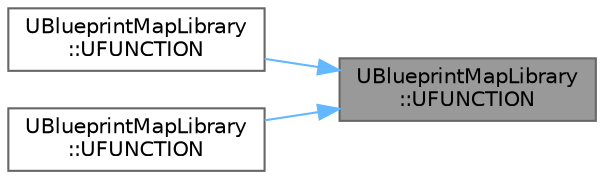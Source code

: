 digraph "UBlueprintMapLibrary::UFUNCTION"
{
 // INTERACTIVE_SVG=YES
 // LATEX_PDF_SIZE
  bgcolor="transparent";
  edge [fontname=Helvetica,fontsize=10,labelfontname=Helvetica,labelfontsize=10];
  node [fontname=Helvetica,fontsize=10,shape=box,height=0.2,width=0.4];
  rankdir="RL";
  Node1 [id="Node000001",label="UBlueprintMapLibrary\l::UFUNCTION",height=0.2,width=0.4,color="gray40", fillcolor="grey60", style="filled", fontcolor="black",tooltip="Adds a key and value to the map."];
  Node1 -> Node2 [id="edge1_Node000001_Node000002",dir="back",color="steelblue1",style="solid",tooltip=" "];
  Node2 [id="Node000002",label="UBlueprintMapLibrary\l::UFUNCTION",height=0.2,width=0.4,color="grey40", fillcolor="white", style="filled",URL="$d3/dbf/classUBlueprintMapLibrary.html#a0c0222910dd891d57853cd71e892031b",tooltip="Checks whether key is in a provided Map."];
  Node1 -> Node3 [id="edge2_Node000001_Node000003",dir="back",color="steelblue1",style="solid",tooltip=" "];
  Node3 [id="Node000003",label="UBlueprintMapLibrary\l::UFUNCTION",height=0.2,width=0.4,color="grey40", fillcolor="white", style="filled",URL="$d3/dbf/classUBlueprintMapLibrary.html#a5ef93df44dd22df7e51013301631302b",tooltip="Not exposed to users."];
}
